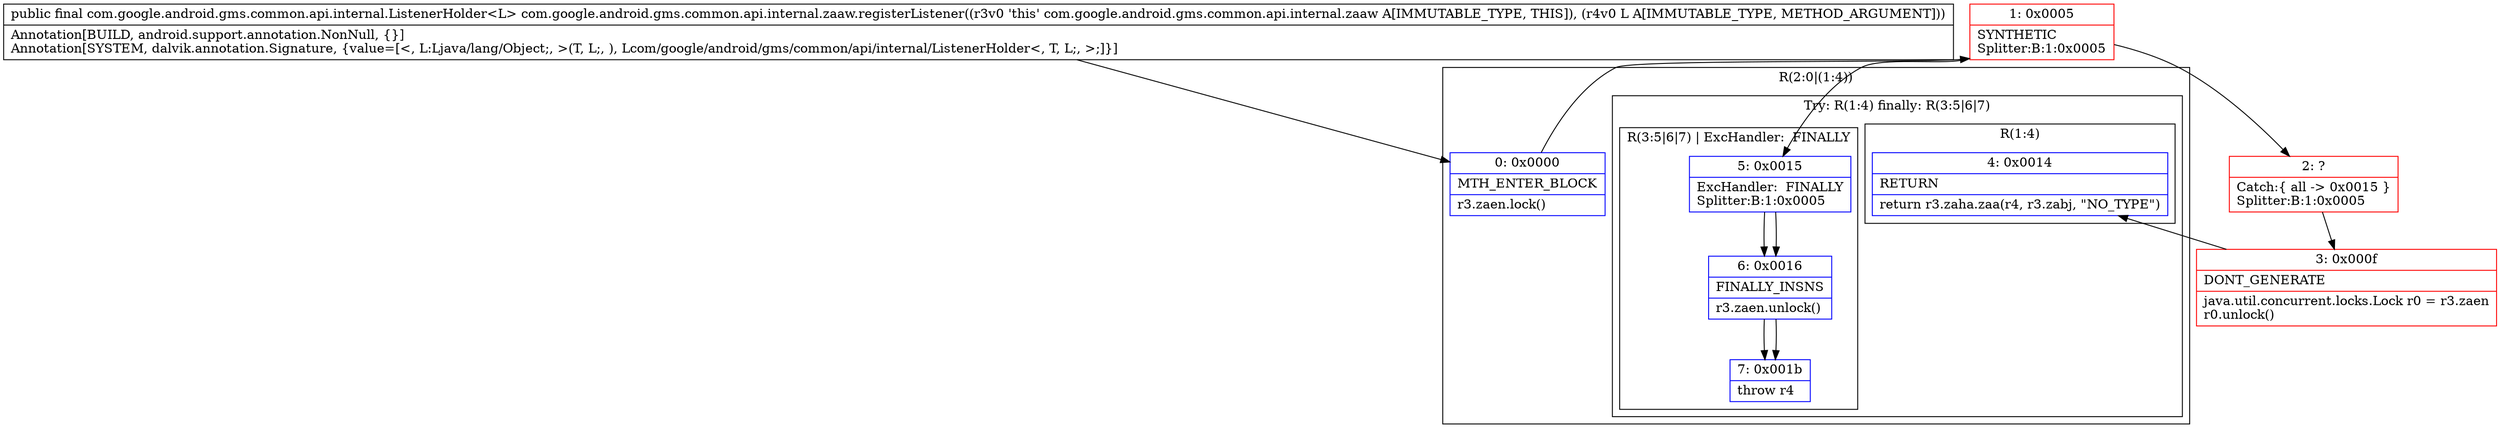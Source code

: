 digraph "CFG forcom.google.android.gms.common.api.internal.zaaw.registerListener(Ljava\/lang\/Object;)Lcom\/google\/android\/gms\/common\/api\/internal\/ListenerHolder;" {
subgraph cluster_Region_746357952 {
label = "R(2:0|(1:4))";
node [shape=record,color=blue];
Node_0 [shape=record,label="{0\:\ 0x0000|MTH_ENTER_BLOCK\l|r3.zaen.lock()\l}"];
subgraph cluster_TryCatchRegion_802069235 {
label = "Try: R(1:4) finally: R(3:5|6|7)";
node [shape=record,color=blue];
subgraph cluster_Region_1649553706 {
label = "R(1:4)";
node [shape=record,color=blue];
Node_4 [shape=record,label="{4\:\ 0x0014|RETURN\l|return r3.zaha.zaa(r4, r3.zabj, \"NO_TYPE\")\l}"];
}
subgraph cluster_Region_1807883904 {
label = "R(3:5|6|7) | ExcHandler:  FINALLY\l";
node [shape=record,color=blue];
Node_5 [shape=record,label="{5\:\ 0x0015|ExcHandler:  FINALLY\lSplitter:B:1:0x0005\l}"];
Node_6 [shape=record,label="{6\:\ 0x0016|FINALLY_INSNS\l|r3.zaen.unlock()\l}"];
Node_7 [shape=record,label="{7\:\ 0x001b|throw r4\l}"];
}
}
}
subgraph cluster_Region_1807883904 {
label = "R(3:5|6|7) | ExcHandler:  FINALLY\l";
node [shape=record,color=blue];
Node_5 [shape=record,label="{5\:\ 0x0015|ExcHandler:  FINALLY\lSplitter:B:1:0x0005\l}"];
Node_6 [shape=record,label="{6\:\ 0x0016|FINALLY_INSNS\l|r3.zaen.unlock()\l}"];
Node_7 [shape=record,label="{7\:\ 0x001b|throw r4\l}"];
}
Node_1 [shape=record,color=red,label="{1\:\ 0x0005|SYNTHETIC\lSplitter:B:1:0x0005\l}"];
Node_2 [shape=record,color=red,label="{2\:\ ?|Catch:\{ all \-\> 0x0015 \}\lSplitter:B:1:0x0005\l}"];
Node_3 [shape=record,color=red,label="{3\:\ 0x000f|DONT_GENERATE\l|java.util.concurrent.locks.Lock r0 = r3.zaen\lr0.unlock()\l}"];
MethodNode[shape=record,label="{public final com.google.android.gms.common.api.internal.ListenerHolder\<L\> com.google.android.gms.common.api.internal.zaaw.registerListener((r3v0 'this' com.google.android.gms.common.api.internal.zaaw A[IMMUTABLE_TYPE, THIS]), (r4v0 L A[IMMUTABLE_TYPE, METHOD_ARGUMENT]))  | Annotation[BUILD, android.support.annotation.NonNull, \{\}]\lAnnotation[SYSTEM, dalvik.annotation.Signature, \{value=[\<, L:Ljava\/lang\/Object;, \>(T, L;, ), Lcom\/google\/android\/gms\/common\/api\/internal\/ListenerHolder\<, T, L;, \>;]\}]\l}"];
MethodNode -> Node_0;
Node_0 -> Node_1;
Node_5 -> Node_6;
Node_6 -> Node_7;
Node_5 -> Node_6;
Node_6 -> Node_7;
Node_1 -> Node_2;
Node_1 -> Node_5;
Node_2 -> Node_3;
Node_3 -> Node_4;
}

